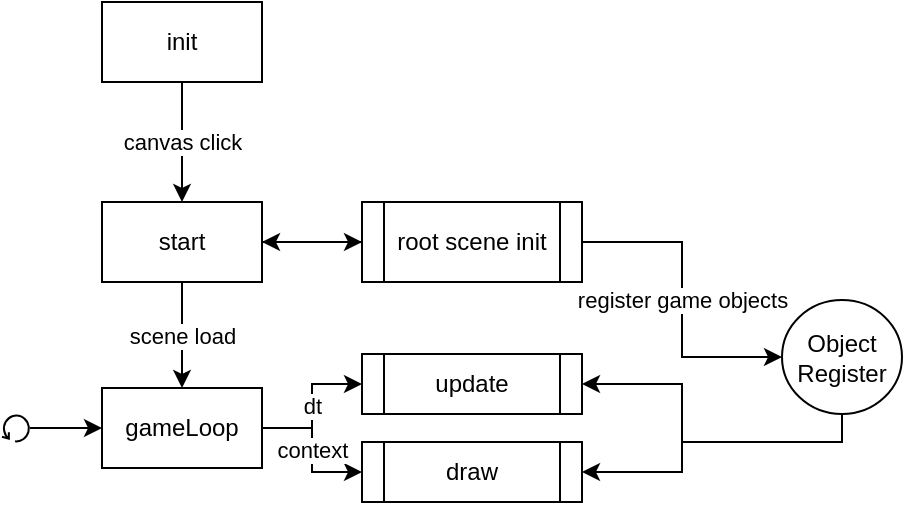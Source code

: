 <mxfile version="14.4.3" type="device"><diagram id="3LkkErHoJ0U8bW32gdFg" name="Page-1"><mxGraphModel dx="1146" dy="567" grid="1" gridSize="10" guides="1" tooltips="1" connect="1" arrows="1" fold="1" page="1" pageScale="1" pageWidth="850" pageHeight="1100" math="0" shadow="0"><root><mxCell id="0"/><mxCell id="1" parent="0"/><mxCell id="cf_XCKkfpMlfk1AMuwZi-3" value="canvas click" style="edgeStyle=orthogonalEdgeStyle;rounded=0;orthogonalLoop=1;jettySize=auto;html=1;" edge="1" parent="1" source="cf_XCKkfpMlfk1AMuwZi-1" target="cf_XCKkfpMlfk1AMuwZi-2"><mxGeometry relative="1" as="geometry"><Array as="points"><mxPoint x="270" y="300"/><mxPoint x="270" y="300"/></Array><mxPoint as="offset"/></mxGeometry></mxCell><mxCell id="cf_XCKkfpMlfk1AMuwZi-1" value="init" style="rounded=0;whiteSpace=wrap;html=1;" vertex="1" parent="1"><mxGeometry x="230" y="240" width="80" height="40" as="geometry"/></mxCell><mxCell id="cf_XCKkfpMlfk1AMuwZi-5" style="edgeStyle=orthogonalEdgeStyle;rounded=0;orthogonalLoop=1;jettySize=auto;html=1;entryX=0;entryY=0.5;entryDx=0;entryDy=0;" edge="1" parent="1" source="cf_XCKkfpMlfk1AMuwZi-2" target="cf_XCKkfpMlfk1AMuwZi-4"><mxGeometry relative="1" as="geometry"/></mxCell><mxCell id="cf_XCKkfpMlfk1AMuwZi-7" value="scene load" style="edgeStyle=orthogonalEdgeStyle;rounded=0;orthogonalLoop=1;jettySize=auto;html=1;" edge="1" parent="1" source="cf_XCKkfpMlfk1AMuwZi-2" target="cf_XCKkfpMlfk1AMuwZi-6"><mxGeometry relative="1" as="geometry"><mxPoint as="offset"/></mxGeometry></mxCell><mxCell id="cf_XCKkfpMlfk1AMuwZi-2" value="start" style="rounded=0;whiteSpace=wrap;html=1;" vertex="1" parent="1"><mxGeometry x="230" y="340" width="80" height="40" as="geometry"/></mxCell><mxCell id="cf_XCKkfpMlfk1AMuwZi-8" style="edgeStyle=orthogonalEdgeStyle;rounded=0;orthogonalLoop=1;jettySize=auto;html=1;" edge="1" parent="1" source="cf_XCKkfpMlfk1AMuwZi-4" target="cf_XCKkfpMlfk1AMuwZi-2"><mxGeometry relative="1" as="geometry"/></mxCell><mxCell id="cf_XCKkfpMlfk1AMuwZi-19" value="register game objects" style="edgeStyle=orthogonalEdgeStyle;rounded=0;orthogonalLoop=1;jettySize=auto;html=1;entryX=0;entryY=0.5;entryDx=0;entryDy=0;" edge="1" parent="1" source="cf_XCKkfpMlfk1AMuwZi-4" target="cf_XCKkfpMlfk1AMuwZi-17"><mxGeometry relative="1" as="geometry"><Array as="points"><mxPoint x="520" y="360"/><mxPoint x="520" y="417"/></Array></mxGeometry></mxCell><mxCell id="cf_XCKkfpMlfk1AMuwZi-4" value="root scene init" style="shape=process;whiteSpace=wrap;html=1;backgroundOutline=1;" vertex="1" parent="1"><mxGeometry x="360" y="340" width="110" height="40" as="geometry"/></mxCell><mxCell id="cf_XCKkfpMlfk1AMuwZi-15" value="dt" style="edgeStyle=orthogonalEdgeStyle;rounded=0;orthogonalLoop=1;jettySize=auto;html=1;entryX=0;entryY=0.5;entryDx=0;entryDy=0;" edge="1" parent="1" source="cf_XCKkfpMlfk1AMuwZi-6" target="cf_XCKkfpMlfk1AMuwZi-11"><mxGeometry relative="1" as="geometry"/></mxCell><mxCell id="cf_XCKkfpMlfk1AMuwZi-16" value="context" style="edgeStyle=orthogonalEdgeStyle;rounded=0;orthogonalLoop=1;jettySize=auto;html=1;entryX=0;entryY=0.5;entryDx=0;entryDy=0;" edge="1" parent="1" source="cf_XCKkfpMlfk1AMuwZi-6" target="cf_XCKkfpMlfk1AMuwZi-12"><mxGeometry relative="1" as="geometry"/></mxCell><mxCell id="cf_XCKkfpMlfk1AMuwZi-6" value="gameLoop" style="rounded=0;whiteSpace=wrap;html=1;" vertex="1" parent="1"><mxGeometry x="230" y="433" width="80" height="40" as="geometry"/></mxCell><mxCell id="cf_XCKkfpMlfk1AMuwZi-10" style="edgeStyle=orthogonalEdgeStyle;rounded=0;orthogonalLoop=1;jettySize=auto;html=1;entryX=0;entryY=0.5;entryDx=0;entryDy=0;" edge="1" parent="1" source="cf_XCKkfpMlfk1AMuwZi-9" target="cf_XCKkfpMlfk1AMuwZi-6"><mxGeometry relative="1" as="geometry"/></mxCell><mxCell id="cf_XCKkfpMlfk1AMuwZi-9" value="" style="shape=mxgraph.bpmn.loop;html=1;outlineConnect=0;" vertex="1" parent="1"><mxGeometry x="180" y="446" width="14" height="14" as="geometry"/></mxCell><mxCell id="cf_XCKkfpMlfk1AMuwZi-11" value="update" style="shape=process;whiteSpace=wrap;html=1;backgroundOutline=1;" vertex="1" parent="1"><mxGeometry x="360" y="416" width="110" height="30" as="geometry"/></mxCell><mxCell id="cf_XCKkfpMlfk1AMuwZi-12" value="draw" style="shape=process;whiteSpace=wrap;html=1;backgroundOutline=1;" vertex="1" parent="1"><mxGeometry x="360" y="460" width="110" height="30" as="geometry"/></mxCell><mxCell id="cf_XCKkfpMlfk1AMuwZi-22" style="edgeStyle=orthogonalEdgeStyle;rounded=0;orthogonalLoop=1;jettySize=auto;html=1;entryX=1;entryY=0.5;entryDx=0;entryDy=0;" edge="1" parent="1" source="cf_XCKkfpMlfk1AMuwZi-17" target="cf_XCKkfpMlfk1AMuwZi-11"><mxGeometry relative="1" as="geometry"><Array as="points"><mxPoint x="600" y="460"/><mxPoint x="520" y="460"/><mxPoint x="520" y="431"/></Array></mxGeometry></mxCell><mxCell id="cf_XCKkfpMlfk1AMuwZi-23" style="edgeStyle=orthogonalEdgeStyle;rounded=0;orthogonalLoop=1;jettySize=auto;html=1;entryX=1;entryY=0.5;entryDx=0;entryDy=0;" edge="1" parent="1" source="cf_XCKkfpMlfk1AMuwZi-17" target="cf_XCKkfpMlfk1AMuwZi-12"><mxGeometry relative="1" as="geometry"><Array as="points"><mxPoint x="600" y="460"/><mxPoint x="520" y="460"/><mxPoint x="520" y="475"/></Array></mxGeometry></mxCell><mxCell id="cf_XCKkfpMlfk1AMuwZi-17" value="Object Register" style="ellipse;whiteSpace=wrap;html=1;" vertex="1" parent="1"><mxGeometry x="570" y="389" width="60" height="57" as="geometry"/></mxCell></root></mxGraphModel></diagram></mxfile>